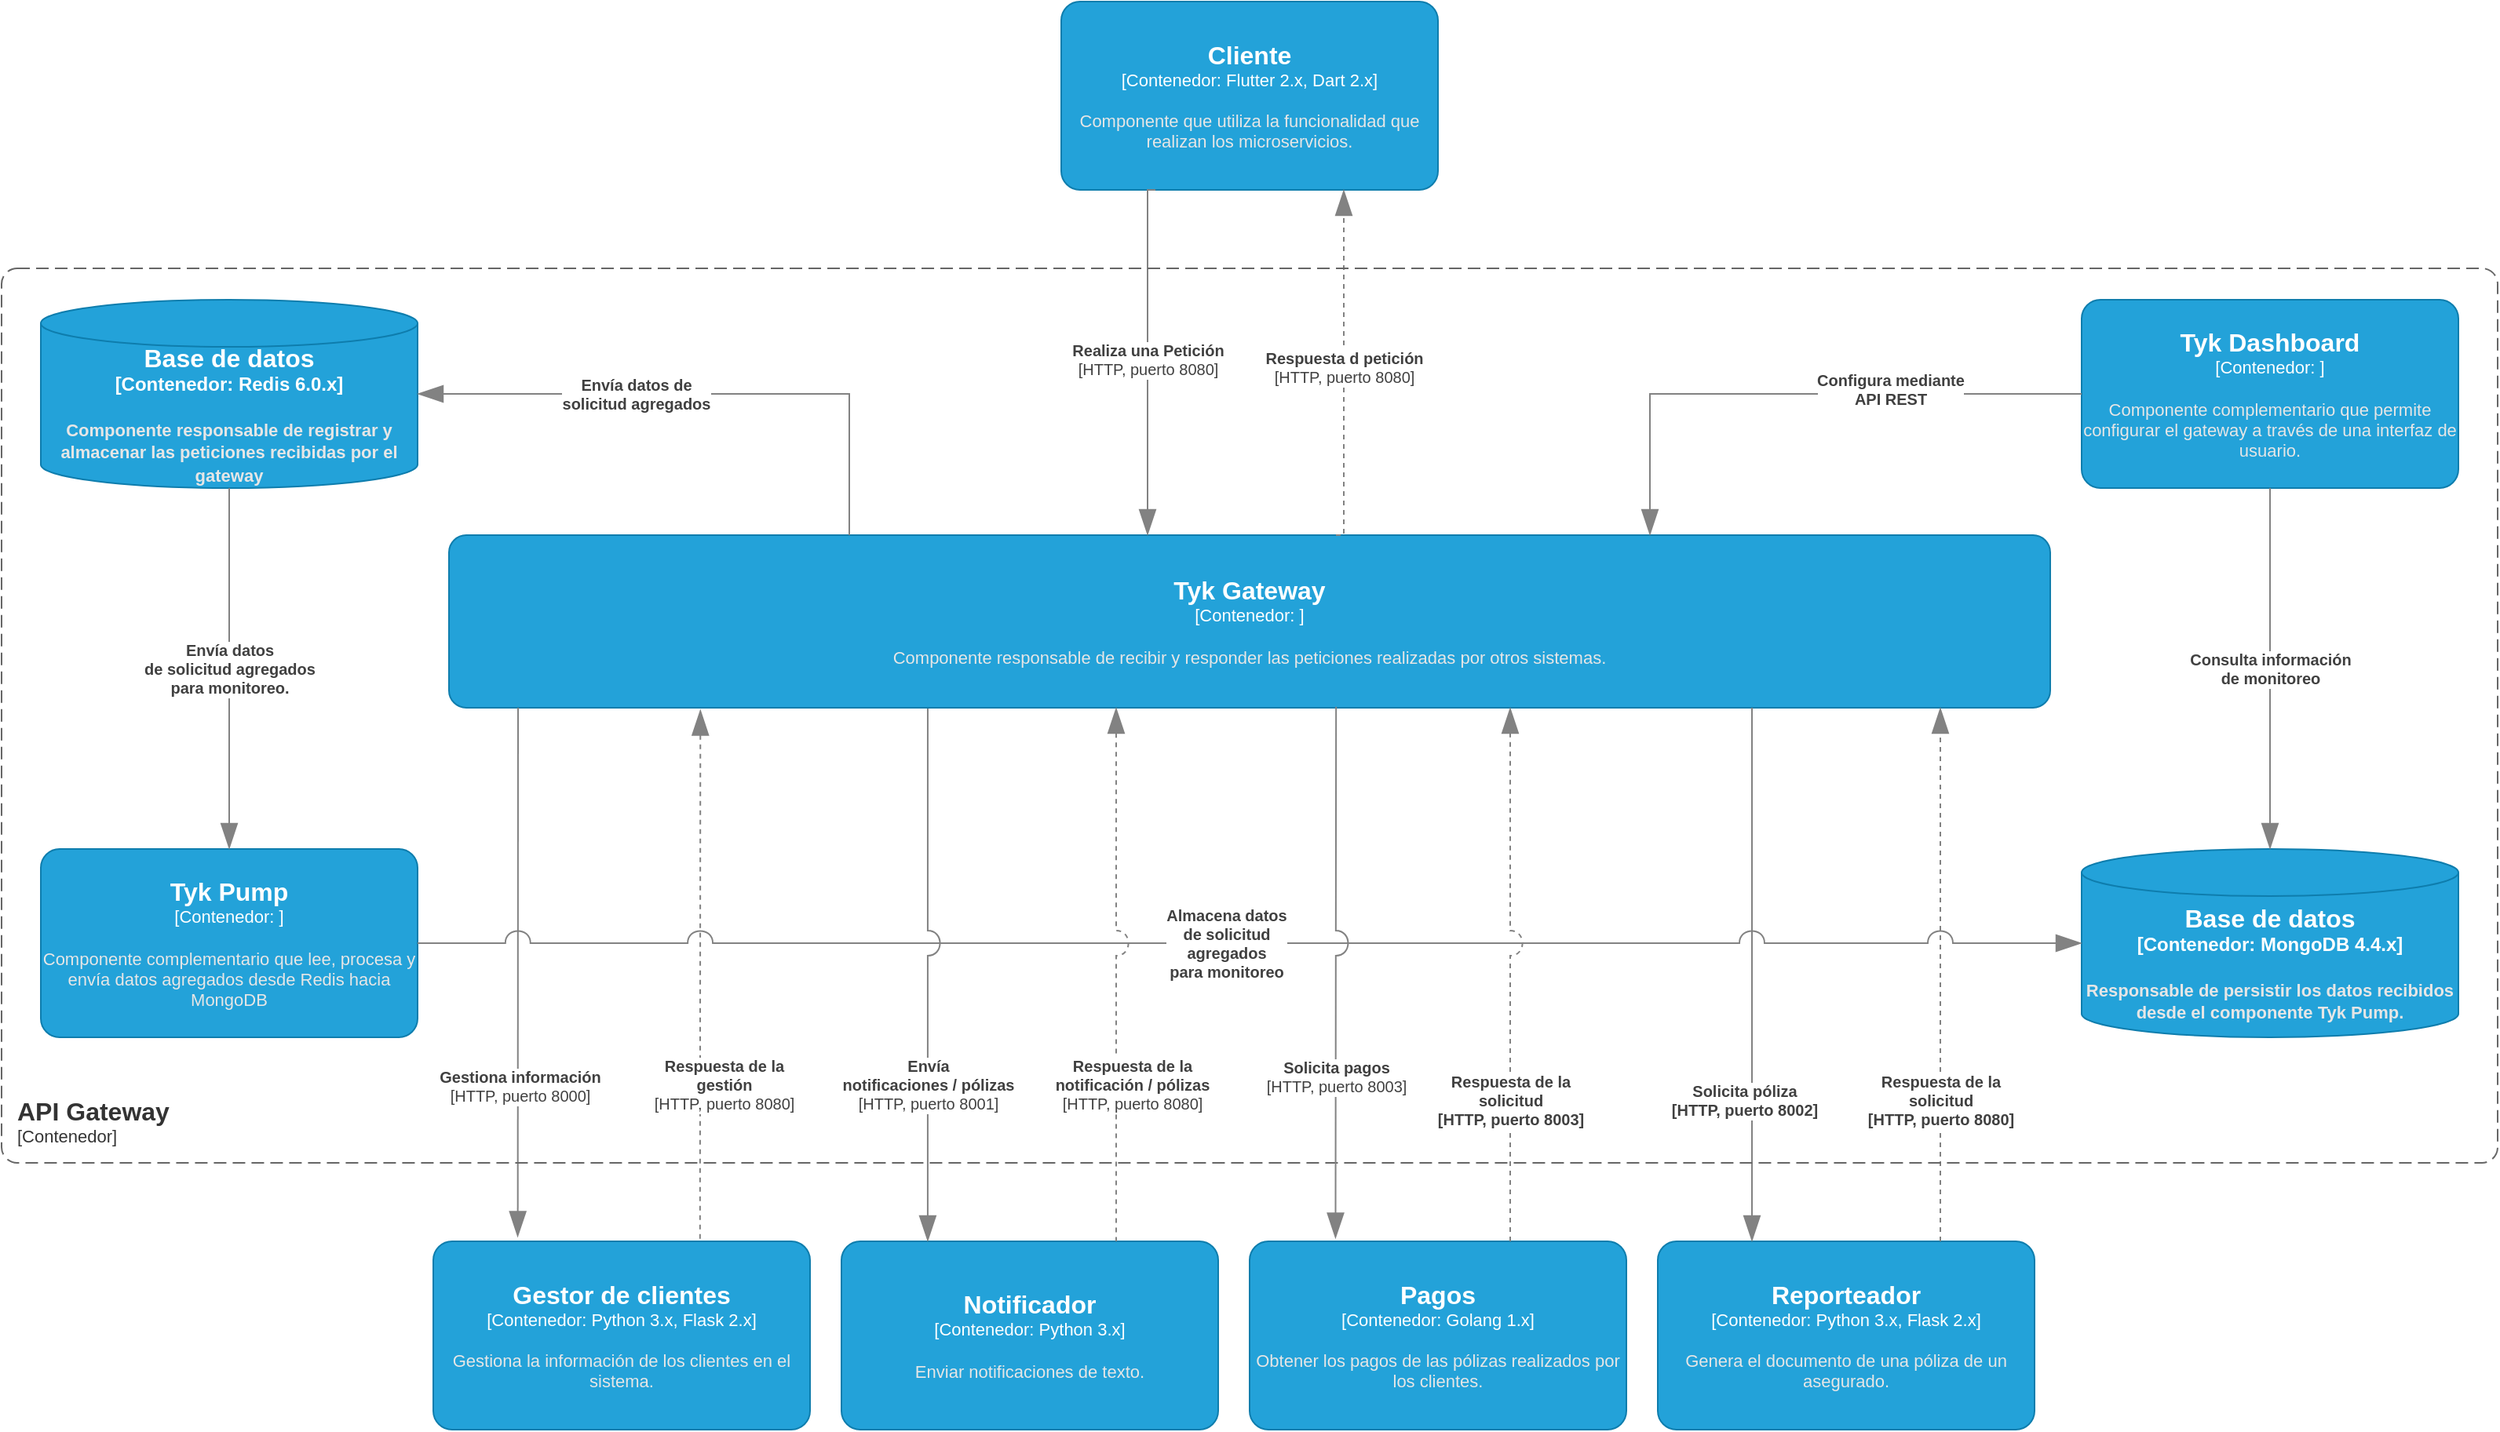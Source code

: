 <mxfile version="18.1.2" type="google"><diagram id="zhkD42USYtbgPGS4YNki" name="Page-1"><mxGraphModel grid="1" page="1" gridSize="10" guides="1" tooltips="1" connect="1" arrows="1" fold="1" pageScale="1" pageWidth="827" pageHeight="1169" math="0" shadow="0"><root><mxCell id="0"/><mxCell id="1" parent="0"/><object placeholders="1" c4Name="Cliente" c4Type="Contenedor" c4Technology="Flutter 2.x, Dart 2.x" c4Description="Componente que utiliza la funcionalidad que realizan los microservicios." label="&lt;font style=&quot;font-size: 16px&quot;&gt;&lt;b&gt;%c4Name%&lt;/b&gt;&lt;/font&gt;&lt;div&gt;[%c4Type%: %c4Technology%]&lt;/div&gt;&lt;br&gt;&lt;div&gt;&lt;font style=&quot;font-size: 11px&quot;&gt;&lt;font color=&quot;#E6E6E6&quot;&gt;%c4Description%&lt;/font&gt;&lt;/div&gt;" id="ERlsdxov4jniDYbaEzEC-1"><mxCell style="rounded=1;whiteSpace=wrap;html=1;fontSize=11;labelBackgroundColor=none;fillColor=#23A2D9;fontColor=#ffffff;align=center;arcSize=10;strokeColor=#0E7DAD;metaEdit=1;resizable=0;points=[[0.25,0,0],[0.5,0,0],[0.75,0,0],[1,0.25,0],[1,0.5,0],[1,0.75,0],[0.75,1,0],[0.5,1,0],[0.25,1,0],[0,0.75,0],[0,0.5,0],[0,0.25,0]];" vertex="1" parent="1"><mxGeometry x="3545" y="270" width="240" height="120" as="geometry"/></mxCell></object><object placeholders="1" c4Name="Tyk Gateway" c4Type="Contenedor" c4Technology="" c4Description="Componente responsable de recibir y responder las peticiones realizadas por otros sistemas." label="&lt;font style=&quot;font-size: 16px&quot;&gt;&lt;b&gt;%c4Name%&lt;/b&gt;&lt;/font&gt;&lt;div&gt;[%c4Type%: %c4Technology%]&lt;/div&gt;&lt;br&gt;&lt;div&gt;&lt;font style=&quot;font-size: 11px&quot;&gt;&lt;font color=&quot;#E6E6E6&quot;&gt;%c4Description%&lt;/font&gt;&lt;/div&gt;" id="ERlsdxov4jniDYbaEzEC-2"><mxCell style="rounded=1;whiteSpace=wrap;html=1;fontSize=11;labelBackgroundColor=none;fillColor=#23A2D9;fontColor=#ffffff;align=center;arcSize=10;strokeColor=#0E7DAD;metaEdit=1;resizable=1;points=[[0.25,0,0],[0.5,0,0],[0.75,0,0],[1,0.25,0],[1,0.5,0],[1,0.75,0],[0.75,1,0],[0.5,1,0],[0.25,1,0],[0,0.75,0],[0,0.5,0],[0,0.25,0]];" vertex="1" parent="1"><mxGeometry x="3155" y="610" width="1020" height="110" as="geometry"/></mxCell></object><object placeholders="1" c4Name="Reporteador" c4Type="Contenedor" c4Technology="Python 3.x, Flask 2.x" c4Description="Genera el documento de una póliza de un asegurado." label="&lt;font style=&quot;font-size: 16px&quot;&gt;&lt;b&gt;%c4Name%&lt;/b&gt;&lt;/font&gt;&lt;div&gt;[%c4Type%: %c4Technology%]&lt;/div&gt;&lt;br&gt;&lt;div&gt;&lt;font style=&quot;font-size: 11px&quot;&gt;&lt;font color=&quot;#E6E6E6&quot;&gt;%c4Description%&lt;/font&gt;&lt;/div&gt;" id="ERlsdxov4jniDYbaEzEC-3"><mxCell style="rounded=1;whiteSpace=wrap;html=1;fontSize=11;labelBackgroundColor=none;fillColor=#23A2D9;fontColor=#ffffff;align=center;arcSize=10;strokeColor=#0E7DAD;metaEdit=1;resizable=0;points=[[0.25,0,0],[0.5,0,0],[0.75,0,0],[1,0.25,0],[1,0.5,0],[1,0.75,0],[0.75,1,0],[0.5,1,0],[0.25,1,0],[0,0.75,0],[0,0.5,0],[0,0.25,0]];" vertex="1" parent="1"><mxGeometry x="3925" y="1060" width="240" height="120" as="geometry"/></mxCell></object><object placeholders="1" c4Type="Base de datos" c4Container="Contenedor" c4Technology="MongoDB 4.4.x" c4Description="Responsable de persistir los datos recibidos desde el componente Tyk Pump." label="&lt;font style=&quot;font-size: 16px&quot;&gt;&lt;b&gt;%c4Type%&lt;/font&gt;&lt;div&gt;[%c4Container%:&amp;nbsp;%c4Technology%]&lt;/div&gt;&lt;br&gt;&lt;div&gt;&lt;font style=&quot;font-size: 11px&quot;&gt;&lt;font color=&quot;#E6E6E6&quot;&gt;%c4Description%&lt;/font&gt;&lt;/div&gt;" id="ERlsdxov4jniDYbaEzEC-4"><mxCell style="shape=cylinder3;size=15;whiteSpace=wrap;html=1;boundedLbl=1;rounded=0;labelBackgroundColor=none;fillColor=#23A2D9;fontSize=12;fontColor=#ffffff;align=center;strokeColor=#0E7DAD;metaEdit=1;points=[[0.5,0,0],[1,0.25,0],[1,0.5,0],[1,0.75,0],[0.5,1,0],[0,0.75,0],[0,0.5,0],[0,0.25,0]];resizable=0;" vertex="1" parent="1"><mxGeometry x="4195" y="810" width="240" height="120" as="geometry"/></mxCell></object><object placeholders="1" c4Name="Tyk Pump" c4Type="Contenedor" c4Technology="" c4Description="Componente complementario que lee, procesa y envía datos agregados desde Redis hacia MongoDB" label="&lt;font style=&quot;font-size: 16px&quot;&gt;&lt;b&gt;%c4Name%&lt;/b&gt;&lt;/font&gt;&lt;div&gt;[%c4Type%: %c4Technology%]&lt;/div&gt;&lt;br&gt;&lt;div&gt;&lt;font style=&quot;font-size: 11px&quot;&gt;&lt;font color=&quot;#E6E6E6&quot;&gt;%c4Description%&lt;/font&gt;&lt;/div&gt;" id="ERlsdxov4jniDYbaEzEC-5"><mxCell style="rounded=1;whiteSpace=wrap;html=1;fontSize=11;labelBackgroundColor=none;fillColor=#23A2D9;fontColor=#ffffff;align=center;arcSize=10;strokeColor=#0E7DAD;metaEdit=1;resizable=0;points=[[0.25,0,0],[0.5,0,0],[0.75,0,0],[1,0.25,0],[1,0.5,0],[1,0.75,0],[0.75,1,0],[0.5,1,0],[0.25,1,0],[0,0.75,0],[0,0.5,0],[0,0.25,0]];" vertex="1" parent="1"><mxGeometry x="2895" y="810" width="240" height="120" as="geometry"/></mxCell></object><object placeholders="1" c4Name="Tyk Dashboard" c4Type="Contenedor" c4Technology="" c4Description="Componente complementario que permite configurar el gateway a través de una interfaz de usuario." label="&lt;font style=&quot;font-size: 16px&quot;&gt;&lt;b&gt;%c4Name%&lt;/b&gt;&lt;/font&gt;&lt;div&gt;[%c4Type%: %c4Technology%]&lt;/div&gt;&lt;br&gt;&lt;div&gt;&lt;font style=&quot;font-size: 11px&quot;&gt;&lt;font color=&quot;#E6E6E6&quot;&gt;%c4Description%&lt;/font&gt;&lt;/div&gt;" id="ERlsdxov4jniDYbaEzEC-6"><mxCell style="rounded=1;whiteSpace=wrap;html=1;fontSize=11;labelBackgroundColor=none;fillColor=#23A2D9;fontColor=#ffffff;align=center;arcSize=10;strokeColor=#0E7DAD;metaEdit=1;resizable=0;points=[[0.25,0,0],[0.5,0,0],[0.75,0,0],[1,0.25,0],[1,0.5,0],[1,0.75,0],[0.75,1,0],[0.5,1,0],[0.25,1,0],[0,0.75,0],[0,0.5,0],[0,0.25,0]];" vertex="1" parent="1"><mxGeometry x="4195" y="460" width="240" height="120" as="geometry"/></mxCell></object><object placeholders="1" c4Type="Base de datos" c4Container="Contenedor" c4Technology="Redis 6.0.x" c4Description="Componente responsable de registrar y almacenar las peticiones recibidas por el gateway" label="&lt;font style=&quot;font-size: 16px&quot;&gt;&lt;b&gt;%c4Type%&lt;/font&gt;&lt;div&gt;[%c4Container%:&amp;nbsp;%c4Technology%]&lt;/div&gt;&lt;br&gt;&lt;div&gt;&lt;font style=&quot;font-size: 11px&quot;&gt;&lt;font color=&quot;#E6E6E6&quot;&gt;%c4Description%&lt;/font&gt;&lt;/div&gt;" id="ERlsdxov4jniDYbaEzEC-7"><mxCell style="shape=cylinder3;size=15;whiteSpace=wrap;html=1;boundedLbl=1;rounded=0;labelBackgroundColor=none;fillColor=#23A2D9;fontSize=12;fontColor=#ffffff;align=center;strokeColor=#0E7DAD;metaEdit=1;points=[[0.5,0,0],[1,0.25,0],[1,0.5,0],[1,0.75,0],[0.5,1,0],[0,0.75,0],[0,0.5,0],[0,0.25,0]];resizable=0;" vertex="1" parent="1"><mxGeometry x="2895" y="460" width="240" height="120" as="geometry"/></mxCell></object><object placeholders="1" c4Type="Relationship" c4Technology="HTTP, puerto 8080" c4Description="Realiza una Petición" label="&lt;div style=&quot;text-align: left&quot;&gt;&lt;div style=&quot;text-align: center&quot;&gt;&lt;b&gt;%c4Description%&lt;/b&gt;&lt;/div&gt;&lt;div style=&quot;text-align: center&quot;&gt;[%c4Technology%]&lt;/div&gt;&lt;/div&gt;" id="ERlsdxov4jniDYbaEzEC-8"><mxCell style="endArrow=blockThin;html=1;fontSize=10;fontColor=#404040;strokeWidth=1;endFill=1;strokeColor=#828282;elbow=vertical;metaEdit=1;endSize=14;startSize=14;jumpStyle=arc;jumpSize=16;rounded=0;edgeStyle=orthogonalEdgeStyle;exitX=0.25;exitY=1;exitDx=0;exitDy=0;exitPerimeter=0;" edge="1" parent="1" source="ERlsdxov4jniDYbaEzEC-1" target="ERlsdxov4jniDYbaEzEC-2"><mxGeometry width="240" relative="1" as="geometry"><mxPoint x="3540" y="534" as="sourcePoint"/><mxPoint x="3585" y="617" as="targetPoint"/><Array as="points"><mxPoint x="3600" y="560"/><mxPoint x="3600" y="560"/></Array></mxGeometry></mxCell></object><object placeholders="1" c4Type="Relationship" c4Technology="HTTP, puerto 8080" c4Description="Respuesta d petición" label="&lt;div style=&quot;text-align: left&quot;&gt;&lt;div style=&quot;text-align: center&quot;&gt;&lt;b&gt;%c4Description%&lt;/b&gt;&lt;/div&gt;&lt;div style=&quot;text-align: center&quot;&gt;[%c4Technology%]&lt;/div&gt;&lt;/div&gt;" id="ERlsdxov4jniDYbaEzEC-9"><mxCell style="endArrow=blockThin;html=1;fontSize=10;fontColor=#404040;strokeWidth=1;endFill=1;strokeColor=#828282;elbow=vertical;metaEdit=1;endSize=14;startSize=14;jumpStyle=arc;jumpSize=16;rounded=0;edgeStyle=orthogonalEdgeStyle;entryX=0.75;entryY=1;entryDx=0;entryDy=0;entryPerimeter=0;dashed=1;" edge="1" parent="1" target="ERlsdxov4jniDYbaEzEC-1"><mxGeometry width="240" relative="1" as="geometry"><mxPoint x="3720" y="610" as="sourcePoint"/><mxPoint x="3780" y="534" as="targetPoint"/><Array as="points"><mxPoint x="3720" y="610"/></Array></mxGeometry></mxCell></object><object placeholders="1" c4Name="Gestor de clientes" c4Type="Contenedor" c4Technology="Python 3.x, Flask 2.x" c4Description="Gestiona la información de los clientes en el sistema." label="&lt;font style=&quot;font-size: 16px&quot;&gt;&lt;b&gt;%c4Name%&lt;/b&gt;&lt;/font&gt;&lt;div&gt;[%c4Type%: %c4Technology%]&lt;/div&gt;&lt;br&gt;&lt;div&gt;&lt;font style=&quot;font-size: 11px&quot;&gt;&lt;font color=&quot;#E6E6E6&quot;&gt;%c4Description%&lt;/font&gt;&lt;/div&gt;" id="ERlsdxov4jniDYbaEzEC-10"><mxCell style="rounded=1;whiteSpace=wrap;html=1;fontSize=11;labelBackgroundColor=none;fillColor=#23A2D9;fontColor=#ffffff;align=center;arcSize=10;strokeColor=#0E7DAD;metaEdit=1;resizable=0;points=[[0.25,0,0],[0.5,0,0],[0.75,0,0],[1,0.25,0],[1,0.5,0],[1,0.75,0],[0.75,1,0],[0.5,1,0],[0.25,1,0],[0,0.75,0],[0,0.5,0],[0,0.25,0]];" vertex="1" parent="1"><mxGeometry x="3145" y="1060" width="240" height="120" as="geometry"/></mxCell></object><object placeholders="1" c4Type="Relationship" c4Description="Envía datos de &#10;solicitud agregados" label="&lt;div style=&quot;text-align: left&quot;&gt;&lt;div style=&quot;text-align: center&quot;&gt;&lt;b&gt;%c4Description%&lt;/b&gt;&lt;/div&gt;" id="ERlsdxov4jniDYbaEzEC-11"><mxCell style="endArrow=blockThin;html=1;fontSize=10;fontColor=#404040;strokeWidth=1;endFill=1;strokeColor=#828282;elbow=vertical;metaEdit=1;endSize=14;startSize=14;jumpStyle=arc;jumpSize=16;rounded=0;edgeStyle=orthogonalEdgeStyle;exitX=0.25;exitY=0;exitDx=0;exitDy=0;exitPerimeter=0;entryX=1;entryY=0.5;entryDx=0;entryDy=0;entryPerimeter=0;" edge="1" parent="1" source="ERlsdxov4jniDYbaEzEC-2" target="ERlsdxov4jniDYbaEzEC-7"><mxGeometry x="0.238" width="240" relative="1" as="geometry"><mxPoint x="3505" y="501" as="sourcePoint"/><mxPoint x="3745" y="501" as="targetPoint"/><mxPoint as="offset"/></mxGeometry></mxCell></object><object placeholders="1" c4Type="Relationship" c4Description="Envía datos &#10;de solicitud agregados &#10;para monitoreo." label="&lt;div style=&quot;text-align: left&quot;&gt;&lt;div style=&quot;text-align: center&quot;&gt;&lt;b&gt;%c4Description%&lt;/b&gt;&lt;/div&gt;" id="ERlsdxov4jniDYbaEzEC-12"><mxCell style="endArrow=blockThin;html=1;fontSize=10;fontColor=#404040;strokeWidth=1;endFill=1;strokeColor=#828282;elbow=vertical;metaEdit=1;endSize=14;startSize=14;jumpStyle=arc;jumpSize=16;rounded=0;edgeStyle=orthogonalEdgeStyle;exitX=0.5;exitY=1;exitDx=0;exitDy=0;exitPerimeter=0;entryX=0.5;entryY=0;entryDx=0;entryDy=0;entryPerimeter=0;" edge="1" parent="1" source="ERlsdxov4jniDYbaEzEC-7" target="ERlsdxov4jniDYbaEzEC-5"><mxGeometry width="240" relative="1" as="geometry"><mxPoint x="3226" y="611" as="sourcePoint"/><mxPoint x="3278" y="718" as="targetPoint"/></mxGeometry></mxCell></object><object placeholders="1" c4Type="Relationship" c4Description="Configura mediante&#10;API REST" label="&lt;div style=&quot;text-align: left&quot;&gt;&lt;div style=&quot;text-align: center&quot;&gt;&lt;b&gt;%c4Description%&lt;/b&gt;&lt;/div&gt;" id="ERlsdxov4jniDYbaEzEC-13"><mxCell style="endArrow=blockThin;html=1;fontSize=10;fontColor=#404040;strokeWidth=1;endFill=1;strokeColor=#828282;elbow=vertical;metaEdit=1;endSize=14;startSize=14;jumpStyle=arc;jumpSize=16;rounded=0;edgeStyle=orthogonalEdgeStyle;exitX=0;exitY=0.5;exitDx=0;exitDy=0;exitPerimeter=0;entryX=0.75;entryY=0;entryDx=0;entryDy=0;entryPerimeter=0;" edge="1" parent="1" source="ERlsdxov4jniDYbaEzEC-6" target="ERlsdxov4jniDYbaEzEC-2"><mxGeometry x="-0.329" y="-3" width="240" relative="1" as="geometry"><mxPoint x="3492" y="679" as="sourcePoint"/><mxPoint x="3732" y="679" as="targetPoint"/><mxPoint as="offset"/></mxGeometry></mxCell></object><object placeholders="1" c4Type="Relationship" c4Description="Consulta información &#10;de monitoreo" label="&lt;div style=&quot;text-align: left&quot;&gt;&lt;div style=&quot;text-align: center&quot;&gt;&lt;b&gt;%c4Description%&lt;/b&gt;&lt;/div&gt;" id="ERlsdxov4jniDYbaEzEC-14"><mxCell style="endArrow=blockThin;html=1;fontSize=10;fontColor=#404040;strokeWidth=1;endFill=1;strokeColor=#828282;elbow=vertical;metaEdit=1;endSize=14;startSize=14;jumpStyle=arc;jumpSize=16;rounded=0;edgeStyle=orthogonalEdgeStyle;exitX=0.5;exitY=1;exitDx=0;exitDy=0;exitPerimeter=0;entryX=0.5;entryY=0;entryDx=0;entryDy=0;entryPerimeter=0;" edge="1" parent="1" source="ERlsdxov4jniDYbaEzEC-6" target="ERlsdxov4jniDYbaEzEC-4"><mxGeometry width="240" relative="1" as="geometry"><mxPoint x="3544" y="855" as="sourcePoint"/><mxPoint x="3784" y="855" as="targetPoint"/></mxGeometry></mxCell></object><object placeholders="1" c4Type="Relationship" c4Technology="HTTP, puerto 8000" c4Description="Gestiona información" label="&lt;div style=&quot;text-align: left&quot;&gt;&lt;div style=&quot;text-align: center&quot;&gt;&lt;b&gt;%c4Description%&lt;/b&gt;&lt;/div&gt;&lt;div style=&quot;text-align: center&quot;&gt;[%c4Technology%]&lt;/div&gt;&lt;/div&gt;" id="ERlsdxov4jniDYbaEzEC-15"><mxCell style="endArrow=blockThin;html=1;fontSize=10;fontColor=#404040;strokeWidth=1;endFill=1;strokeColor=#828282;elbow=vertical;metaEdit=1;endSize=14;startSize=14;jumpStyle=arc;jumpSize=16;rounded=0;edgeStyle=orthogonalEdgeStyle;entryX=0.224;entryY=-0.023;entryDx=0;entryDy=0;entryPerimeter=0;" edge="1" parent="1" target="ERlsdxov4jniDYbaEzEC-10"><mxGeometry x="0.432" y="1" width="240" relative="1" as="geometry"><mxPoint x="3199" y="720" as="sourcePoint"/><mxPoint x="3440.72" y="1029.8" as="targetPoint"/><mxPoint as="offset"/></mxGeometry></mxCell></object><object placeholders="1" c4Type="Relationship" c4Description="Respuesta de la &#10;solicitud&#10;[HTTP, puerto 8080]" label="&lt;div style=&quot;text-align: left&quot;&gt;&lt;div style=&quot;text-align: center&quot;&gt;&lt;b&gt;%c4Description%&lt;/b&gt;&lt;/div&gt;" id="ERlsdxov4jniDYbaEzEC-16"><mxCell style="endArrow=blockThin;html=1;fontSize=10;fontColor=#404040;strokeWidth=1;endFill=1;strokeColor=#828282;elbow=vertical;metaEdit=1;endSize=14;startSize=14;jumpStyle=arc;jumpSize=16;rounded=0;edgeStyle=orthogonalEdgeStyle;dashed=1;exitX=0.75;exitY=0;exitDx=0;exitDy=0;exitPerimeter=0;" edge="1" parent="1" source="ERlsdxov4jniDYbaEzEC-3"><mxGeometry x="-0.471" width="240" relative="1" as="geometry"><mxPoint x="3840" y="1020" as="sourcePoint"/><mxPoint x="4105" y="720" as="targetPoint"/><Array as="points"><mxPoint x="4105" y="720"/></Array><mxPoint as="offset"/></mxGeometry></mxCell></object><object placeholders="1" c4Type="Relationship" c4Description="Solicita póliza&#10;[HTTP, puerto 8002]" label="&lt;div style=&quot;text-align: left&quot;&gt;&lt;div style=&quot;text-align: center&quot;&gt;&lt;b&gt;%c4Description%&lt;/b&gt;&lt;/div&gt;" id="ERlsdxov4jniDYbaEzEC-17"><mxCell style="endArrow=blockThin;html=1;fontSize=10;fontColor=#404040;strokeWidth=1;endFill=1;strokeColor=#828282;elbow=vertical;metaEdit=1;endSize=14;startSize=14;jumpStyle=arc;jumpSize=16;rounded=0;edgeStyle=orthogonalEdgeStyle;entryX=0.25;entryY=0;entryDx=0;entryDy=0;entryPerimeter=0;" edge="1" parent="1" target="ERlsdxov4jniDYbaEzEC-3"><mxGeometry x="0.471" y="-5" width="240" relative="1" as="geometry"><mxPoint x="3985" y="720" as="sourcePoint"/><mxPoint x="3940" y="850" as="targetPoint"/><mxPoint as="offset"/><Array as="points"><mxPoint x="3985" y="720"/></Array></mxGeometry></mxCell></object><object placeholders="1" c4Type="Relationship" c4Technology="HTTP, puerto 8080" c4Description="Respuesta de la &#10;gestión" label="&lt;div style=&quot;text-align: left&quot;&gt;&lt;div style=&quot;text-align: center&quot;&gt;&lt;b&gt;%c4Description%&lt;/b&gt;&lt;/div&gt;&lt;div style=&quot;text-align: center&quot;&gt;[%c4Technology%]&lt;/div&gt;&lt;/div&gt;" id="ERlsdxov4jniDYbaEzEC-18"><mxCell style="endArrow=none;html=1;fontSize=10;fontColor=#404040;strokeWidth=1;endFill=0;strokeColor=#828282;elbow=vertical;metaEdit=1;endSize=14;startSize=14;jumpStyle=arc;jumpSize=16;rounded=0;edgeStyle=orthogonalEdgeStyle;entryX=0.708;entryY=0;entryDx=0;entryDy=0;entryPerimeter=0;startArrow=blockThin;startFill=1;dashed=1;exitX=0.157;exitY=1.011;exitDx=0;exitDy=0;exitPerimeter=0;" edge="1" parent="1" source="ERlsdxov4jniDYbaEzEC-2" target="ERlsdxov4jniDYbaEzEC-10"><mxGeometry x="0.406" y="15" width="240" relative="1" as="geometry"><mxPoint x="3540" y="710" as="sourcePoint"/><mxPoint x="3524.76" y="1027.24" as="targetPoint"/><Array as="points"/><mxPoint as="offset"/></mxGeometry></mxCell></object><object placeholders="1" c4Type="Relationship" c4Description="Almacena datos&#10;de solicitud&#10;agregados&#10;para monitoreo" label="&lt;div style=&quot;text-align: left&quot;&gt;&lt;div style=&quot;text-align: center&quot;&gt;&lt;b&gt;%c4Description%&lt;/b&gt;&lt;/div&gt;" id="ERlsdxov4jniDYbaEzEC-19"><mxCell style="endArrow=blockThin;html=1;fontSize=10;fontColor=#404040;strokeWidth=1;endFill=1;strokeColor=#828282;elbow=vertical;metaEdit=1;endSize=14;startSize=14;jumpStyle=arc;jumpSize=16;rounded=0;edgeStyle=orthogonalEdgeStyle;exitX=1;exitY=0.5;exitDx=0;exitDy=0;exitPerimeter=0;entryX=0;entryY=0.5;entryDx=0;entryDy=0;entryPerimeter=0;" edge="1" parent="1" source="ERlsdxov4jniDYbaEzEC-5" target="ERlsdxov4jniDYbaEzEC-4"><mxGeometry x="-0.028" width="240" relative="1" as="geometry"><mxPoint x="3496" y="772" as="sourcePoint"/><mxPoint x="3736" y="772" as="targetPoint"/><mxPoint as="offset"/></mxGeometry></mxCell></object><object placeholders="1" c4Name="Pagos" c4Type="Contenedor" c4Technology="Golang 1.x" c4Description="Obtener los pagos de las pólizas realizados por los clientes." label="&lt;font style=&quot;font-size: 16px&quot;&gt;&lt;b&gt;%c4Name%&lt;/b&gt;&lt;/font&gt;&lt;div&gt;[%c4Type%: %c4Technology%]&lt;/div&gt;&lt;br&gt;&lt;div&gt;&lt;font style=&quot;font-size: 11px&quot;&gt;&lt;font color=&quot;#E6E6E6&quot;&gt;%c4Description%&lt;/font&gt;&lt;/div&gt;" id="ERlsdxov4jniDYbaEzEC-20"><mxCell style="rounded=1;whiteSpace=wrap;html=1;fontSize=11;labelBackgroundColor=none;fillColor=#23A2D9;fontColor=#ffffff;align=center;arcSize=10;strokeColor=#0E7DAD;metaEdit=1;resizable=0;points=[[0.25,0,0],[0.5,0,0],[0.75,0,0],[1,0.25,0],[1,0.5,0],[1,0.75,0],[0.75,1,0],[0.5,1,0],[0.25,1,0],[0,0.75,0],[0,0.5,0],[0,0.25,0]];" vertex="1" parent="1"><mxGeometry x="3665" y="1060" width="240" height="120" as="geometry"/></mxCell></object><object placeholders="1" c4Name="Notificador" c4Type="Contenedor" c4Technology="Python 3.x" c4Description="Enviar notificaciones de texto." label="&lt;font style=&quot;font-size: 16px&quot;&gt;&lt;b&gt;%c4Name%&lt;/b&gt;&lt;/font&gt;&lt;div&gt;[%c4Type%: %c4Technology%]&lt;/div&gt;&lt;br&gt;&lt;div&gt;&lt;font style=&quot;font-size: 11px&quot;&gt;&lt;font color=&quot;#E6E6E6&quot;&gt;%c4Description%&lt;/font&gt;&lt;/div&gt;" id="ERlsdxov4jniDYbaEzEC-21"><mxCell style="rounded=1;whiteSpace=wrap;html=1;fontSize=11;labelBackgroundColor=none;fillColor=#23A2D9;fontColor=#ffffff;align=center;arcSize=10;strokeColor=#0E7DAD;metaEdit=1;resizable=0;points=[[0.25,0,0],[0.5,0,0],[0.75,0,0],[1,0.25,0],[1,0.5,0],[1,0.75,0],[0.75,1,0],[0.5,1,0],[0.25,1,0],[0,0.75,0],[0,0.5,0],[0,0.25,0]];" vertex="1" parent="1"><mxGeometry x="3405" y="1060" width="240" height="120" as="geometry"/></mxCell></object><object placeholders="1" c4Name="API Gateway" c4Type="SystemScopeBoundary" c4Application="Contenedor" label="&lt;font style=&quot;font-size: 16px&quot;&gt;&lt;b&gt;&lt;div style=&quot;text-align: left&quot;&gt;%c4Name%&lt;/div&gt;&lt;/b&gt;&lt;/font&gt;&lt;div style=&quot;text-align: left&quot;&gt;[%c4Application%]&lt;/div&gt;" id="ERlsdxov4jniDYbaEzEC-22"><mxCell style="rounded=1;fontSize=11;whiteSpace=wrap;html=1;dashed=1;arcSize=20;fillColor=none;strokeColor=#666666;fontColor=#333333;labelBackgroundColor=none;align=left;verticalAlign=bottom;labelBorderColor=none;spacingTop=0;spacing=10;dashPattern=8 4;metaEdit=1;rotatable=0;perimeter=rectanglePerimeter;noLabel=0;labelPadding=0;allowArrows=0;connectable=0;expand=0;recursiveResize=0;editable=1;pointerEvents=0;absoluteArcSize=1;points=[[0.25,0,0],[0.5,0,0],[0.75,0,0],[1,0.25,0],[1,0.5,0],[1,0.75,0],[0.75,1,0],[0.5,1,0],[0.25,1,0],[0,0.75,0],[0,0.5,0],[0,0.25,0]];" vertex="1" parent="1"><mxGeometry x="2870" y="440" width="1590" height="570" as="geometry"/></mxCell></object><object placeholders="1" c4Type="Relationship" c4Technology="HTTP, puerto 8001" c4Description="Envía &#10;notificaciones / pólizas" label="&lt;div style=&quot;text-align: left&quot;&gt;&lt;div style=&quot;text-align: center&quot;&gt;&lt;b&gt;%c4Description%&lt;/b&gt;&lt;/div&gt;&lt;div style=&quot;text-align: center&quot;&gt;[%c4Technology%]&lt;/div&gt;&lt;/div&gt;" id="ERlsdxov4jniDYbaEzEC-23"><mxCell style="endArrow=blockThin;html=1;fontSize=10;fontColor=#404040;strokeWidth=1;endFill=1;strokeColor=#828282;elbow=vertical;metaEdit=1;endSize=14;startSize=14;jumpStyle=arc;jumpSize=16;rounded=0;edgeStyle=orthogonalEdgeStyle;exitX=0.299;exitY=1.004;exitDx=0;exitDy=0;exitPerimeter=0;entryX=0.229;entryY=0;entryDx=0;entryDy=0;entryPerimeter=0;" edge="1" parent="1" source="ERlsdxov4jniDYbaEzEC-2" target="ERlsdxov4jniDYbaEzEC-21"><mxGeometry x="0.411" width="240" relative="1" as="geometry"><mxPoint x="3524.93" y="880" as="sourcePoint"/><mxPoint x="3520" y="990" as="targetPoint"/><mxPoint as="offset"/></mxGeometry></mxCell></object><object placeholders="1" c4Type="Relationship" c4Technology="HTTP, puerto 8003" c4Description="Solicita pagos" label="&lt;div style=&quot;text-align: left&quot;&gt;&lt;div style=&quot;text-align: center&quot;&gt;&lt;b&gt;%c4Description%&lt;/b&gt;&lt;/div&gt;&lt;div style=&quot;text-align: center&quot;&gt;[%c4Technology%]&lt;/div&gt;&lt;/div&gt;" id="ERlsdxov4jniDYbaEzEC-24"><mxCell style="endArrow=blockThin;html=1;fontSize=10;fontColor=#404040;strokeWidth=1;endFill=1;strokeColor=#828282;elbow=vertical;metaEdit=1;endSize=14;startSize=14;jumpStyle=arc;jumpSize=16;rounded=0;edgeStyle=orthogonalEdgeStyle;entryX=0.228;entryY=-0.015;entryDx=0;entryDy=0;entryPerimeter=0;exitX=0.554;exitY=0.994;exitDx=0;exitDy=0;exitPerimeter=0;" edge="1" parent="1" source="ERlsdxov4jniDYbaEzEC-2" target="ERlsdxov4jniDYbaEzEC-20"><mxGeometry x="0.399" width="240" relative="1" as="geometry"><mxPoint x="3730" y="750" as="sourcePoint"/><mxPoint x="3832.16" y="981" as="targetPoint"/><mxPoint y="-1" as="offset"/></mxGeometry></mxCell></object><object placeholders="1" c4Type="Relationship" c4Technology="HTTP, puerto 8080" c4Description="Respuesta de la &#10;notificación / pólizas" label="&lt;div style=&quot;text-align: left&quot;&gt;&lt;div style=&quot;text-align: center&quot;&gt;&lt;b&gt;%c4Description%&lt;/b&gt;&lt;/div&gt;&lt;div style=&quot;text-align: center&quot;&gt;[%c4Technology%]&lt;/div&gt;&lt;/div&gt;" id="ERlsdxov4jniDYbaEzEC-25"><mxCell style="endArrow=none;html=1;fontSize=10;fontColor=#404040;strokeWidth=1;endFill=0;strokeColor=#828282;elbow=vertical;metaEdit=1;endSize=14;startSize=14;jumpStyle=arc;jumpSize=16;rounded=0;edgeStyle=orthogonalEdgeStyle;startArrow=blockThin;startFill=1;dashed=1;" edge="1" parent="1"><mxGeometry x="0.412" y="10" width="240" relative="1" as="geometry"><mxPoint x="3580" y="720" as="sourcePoint"/><mxPoint x="3580" y="1060" as="targetPoint"/><Array as="points"/><mxPoint as="offset"/></mxGeometry></mxCell></object><object placeholders="1" c4Type="Relationship" c4Description="Respuesta de la &#10;solicitud&#10;[HTTP, puerto 8003]" label="&lt;div style=&quot;text-align: left&quot;&gt;&lt;div style=&quot;text-align: center&quot;&gt;&lt;b&gt;%c4Description%&lt;/b&gt;&lt;/div&gt;" id="ERlsdxov4jniDYbaEzEC-26"><mxCell style="endArrow=blockThin;html=1;fontSize=10;fontColor=#404040;strokeWidth=1;endFill=1;strokeColor=#828282;elbow=vertical;metaEdit=1;endSize=14;startSize=14;jumpStyle=arc;jumpSize=16;rounded=0;edgeStyle=orthogonalEdgeStyle;dashed=1;exitX=0.75;exitY=0;exitDx=0;exitDy=0;exitPerimeter=0;" edge="1" parent="1"><mxGeometry x="-0.471" width="240" relative="1" as="geometry"><mxPoint x="3831" y="1060" as="sourcePoint"/><mxPoint x="3831" y="720" as="targetPoint"/><Array as="points"><mxPoint x="3831" y="720"/></Array><mxPoint as="offset"/></mxGeometry></mxCell></object></root></mxGraphModel></diagram></mxfile>